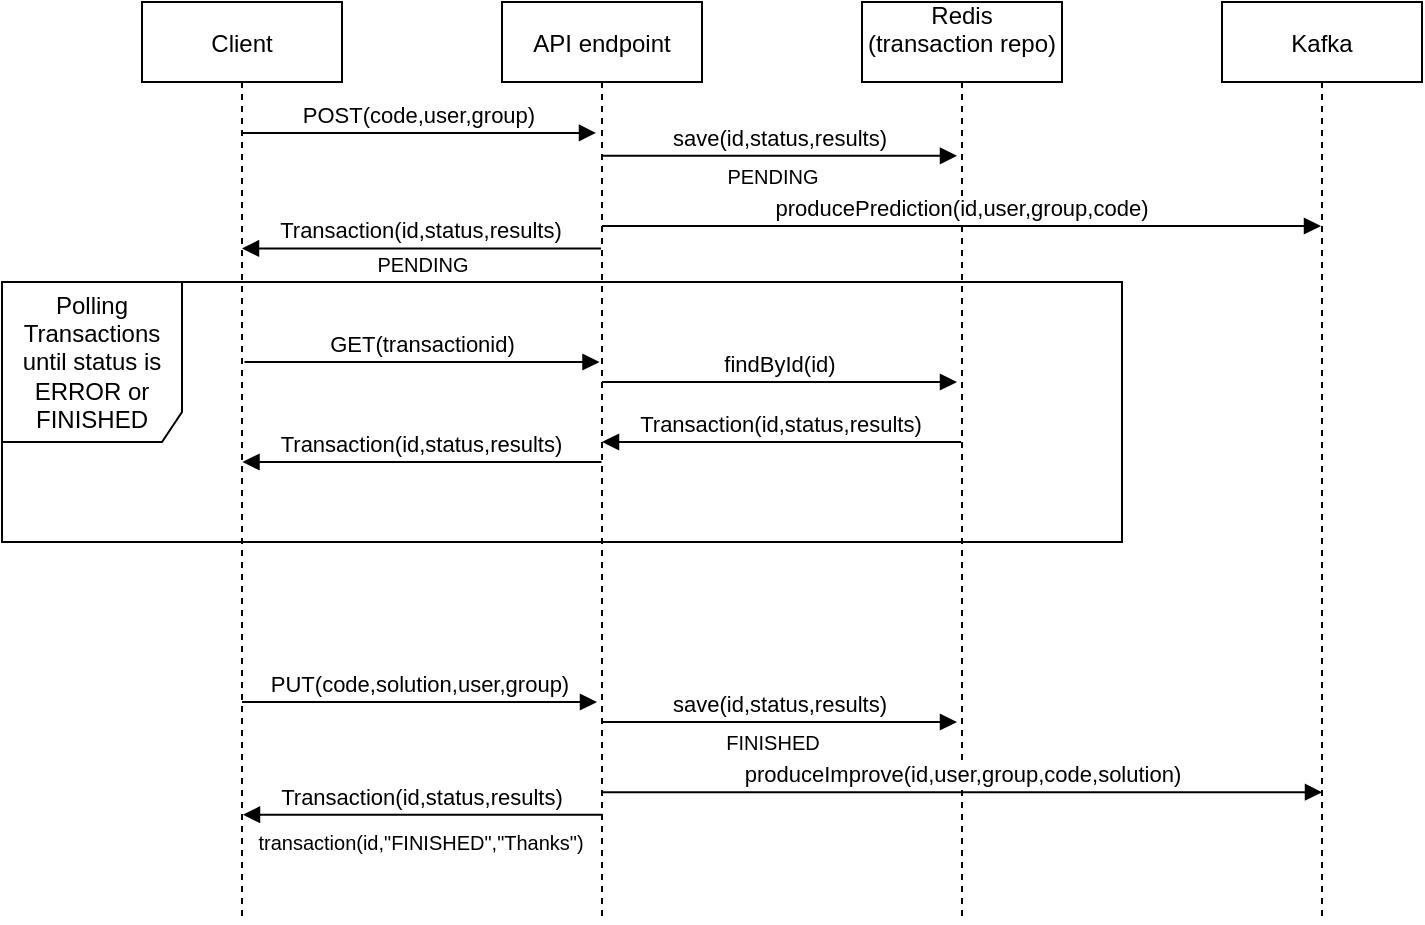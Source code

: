 <mxfile version="15.6.3" type="github">
  <diagram id="kgpKYQtTHZ0yAKxKKP6v" name="Page-1">
    <mxGraphModel dx="1422" dy="724" grid="1" gridSize="10" guides="1" tooltips="1" connect="1" arrows="1" fold="1" page="1" pageScale="1" pageWidth="850" pageHeight="1100" math="0" shadow="0">
      <root>
        <mxCell id="0" />
        <mxCell id="1" parent="0" />
        <mxCell id="3nuBFxr9cyL0pnOWT2aG-1" value="Client" style="shape=umlLifeline;perimeter=lifelinePerimeter;container=1;collapsible=0;recursiveResize=0;rounded=0;shadow=0;strokeWidth=1;" parent="1" vertex="1">
          <mxGeometry x="120" y="80" width="100" height="460" as="geometry" />
        </mxCell>
        <mxCell id="3nuBFxr9cyL0pnOWT2aG-5" value="API endpoint" style="shape=umlLifeline;perimeter=lifelinePerimeter;container=1;collapsible=0;recursiveResize=0;rounded=0;shadow=0;strokeWidth=1;" parent="1" vertex="1">
          <mxGeometry x="300" y="80" width="100" height="460" as="geometry" />
        </mxCell>
        <mxCell id="3nuBFxr9cyL0pnOWT2aG-8" value="POST(code,user,group)" style="verticalAlign=bottom;endArrow=block;entryX=0.47;entryY=0.088;shadow=0;strokeWidth=1;entryDx=0;entryDy=0;entryPerimeter=0;" parent="1" edge="1">
          <mxGeometry relative="1" as="geometry">
            <mxPoint x="169.5" y="145.48" as="sourcePoint" />
            <mxPoint x="347" y="145.48" as="targetPoint" />
          </mxGeometry>
        </mxCell>
        <mxCell id="3nuBFxr9cyL0pnOWT2aG-9" value="Transaction(id,status,results)" style="verticalAlign=bottom;endArrow=block;shadow=0;strokeWidth=1;entryX=0.5;entryY=0.145;entryDx=0;entryDy=0;entryPerimeter=0;" parent="1" edge="1">
          <mxGeometry relative="1" as="geometry">
            <mxPoint x="349.5" y="203.2" as="sourcePoint" />
            <mxPoint x="170" y="203.2" as="targetPoint" />
          </mxGeometry>
        </mxCell>
        <mxCell id="3Bwb_A_XAJUhcDOnylW9-1" value="PENDING" style="text;html=1;align=center;verticalAlign=middle;resizable=0;points=[];autosize=1;strokeColor=none;fillColor=none;fontSize=10;" vertex="1" parent="1">
          <mxGeometry x="230" y="201" width="60" height="20" as="geometry" />
        </mxCell>
        <mxCell id="3Bwb_A_XAJUhcDOnylW9-2" value="Redis&#xa;(transaction repo)&#xa;" style="shape=umlLifeline;perimeter=lifelinePerimeter;container=1;collapsible=0;recursiveResize=0;rounded=0;shadow=0;strokeWidth=1;" vertex="1" parent="1">
          <mxGeometry x="480" y="80" width="100" height="460" as="geometry" />
        </mxCell>
        <mxCell id="3Bwb_A_XAJUhcDOnylW9-18" value="save(id,status,results)" style="verticalAlign=bottom;endArrow=block;entryX=0.47;entryY=0.088;shadow=0;strokeWidth=1;entryDx=0;entryDy=0;entryPerimeter=0;" edge="1" parent="3Bwb_A_XAJUhcDOnylW9-2">
          <mxGeometry relative="1" as="geometry">
            <mxPoint x="-130" y="360" as="sourcePoint" />
            <mxPoint x="47.5" y="360" as="targetPoint" />
          </mxGeometry>
        </mxCell>
        <mxCell id="3Bwb_A_XAJUhcDOnylW9-3" value="save(id,status,results)" style="verticalAlign=bottom;endArrow=block;entryX=0.47;entryY=0.088;shadow=0;strokeWidth=1;entryDx=0;entryDy=0;entryPerimeter=0;" edge="1" parent="1">
          <mxGeometry relative="1" as="geometry">
            <mxPoint x="350" y="156.88" as="sourcePoint" />
            <mxPoint x="527.5" y="156.88" as="targetPoint" />
          </mxGeometry>
        </mxCell>
        <mxCell id="3Bwb_A_XAJUhcDOnylW9-4" value="&lt;div&gt;Polling Transactions&lt;/div&gt;&lt;div&gt;until status is&lt;/div&gt;ERROR or FINISHED" style="shape=umlFrame;whiteSpace=wrap;html=1;width=90;height=80;" vertex="1" parent="1">
          <mxGeometry x="50" y="220" width="560" height="130" as="geometry" />
        </mxCell>
        <mxCell id="3Bwb_A_XAJUhcDOnylW9-5" value="GET(transactionid)" style="verticalAlign=bottom;endArrow=block;entryX=0.47;entryY=0.088;shadow=0;strokeWidth=1;entryDx=0;entryDy=0;entryPerimeter=0;" edge="1" parent="1">
          <mxGeometry relative="1" as="geometry">
            <mxPoint x="171.25" y="260" as="sourcePoint" />
            <mxPoint x="348.75" y="260" as="targetPoint" />
          </mxGeometry>
        </mxCell>
        <mxCell id="3Bwb_A_XAJUhcDOnylW9-6" value="Transaction(id,status,results)" style="verticalAlign=bottom;endArrow=block;shadow=0;strokeWidth=1;entryX=0.5;entryY=0.145;entryDx=0;entryDy=0;entryPerimeter=0;" edge="1" parent="1">
          <mxGeometry relative="1" as="geometry">
            <mxPoint x="349.75" y="310.0" as="sourcePoint" />
            <mxPoint x="170.25" y="310.0" as="targetPoint" />
          </mxGeometry>
        </mxCell>
        <mxCell id="3Bwb_A_XAJUhcDOnylW9-7" value="findById(id)" style="verticalAlign=bottom;endArrow=block;entryX=0.47;entryY=0.088;shadow=0;strokeWidth=1;entryDx=0;entryDy=0;entryPerimeter=0;" edge="1" parent="1">
          <mxGeometry relative="1" as="geometry">
            <mxPoint x="350" y="270" as="sourcePoint" />
            <mxPoint x="527.5" y="270" as="targetPoint" />
          </mxGeometry>
        </mxCell>
        <mxCell id="3Bwb_A_XAJUhcDOnylW9-8" value="Transaction(id,status,results)" style="verticalAlign=bottom;endArrow=block;shadow=0;strokeWidth=1;entryX=0.5;entryY=0.145;entryDx=0;entryDy=0;entryPerimeter=0;" edge="1" parent="1">
          <mxGeometry relative="1" as="geometry">
            <mxPoint x="529.5" y="300" as="sourcePoint" />
            <mxPoint x="350" y="300" as="targetPoint" />
          </mxGeometry>
        </mxCell>
        <mxCell id="3Bwb_A_XAJUhcDOnylW9-9" value="Kafka" style="shape=umlLifeline;perimeter=lifelinePerimeter;container=1;collapsible=0;recursiveResize=0;rounded=0;shadow=0;strokeWidth=1;" vertex="1" parent="1">
          <mxGeometry x="660" y="80" width="100" height="460" as="geometry" />
        </mxCell>
        <mxCell id="3Bwb_A_XAJUhcDOnylW9-10" value="producePrediction(id,user,group,code)" style="verticalAlign=bottom;endArrow=block;shadow=0;strokeWidth=1;" edge="1" parent="1">
          <mxGeometry relative="1" as="geometry">
            <mxPoint x="350" y="192" as="sourcePoint" />
            <mxPoint x="709.5" y="192" as="targetPoint" />
          </mxGeometry>
        </mxCell>
        <mxCell id="3Bwb_A_XAJUhcDOnylW9-11" value="PENDING" style="text;html=1;align=center;verticalAlign=middle;resizable=0;points=[];autosize=1;strokeColor=none;fillColor=none;fontSize=10;" vertex="1" parent="1">
          <mxGeometry x="405" y="157" width="60" height="20" as="geometry" />
        </mxCell>
        <mxCell id="3Bwb_A_XAJUhcDOnylW9-12" value="PUT(code,solution,user,group)" style="verticalAlign=bottom;endArrow=block;entryX=0.47;entryY=0.088;shadow=0;strokeWidth=1;entryDx=0;entryDy=0;entryPerimeter=0;" edge="1" parent="1">
          <mxGeometry relative="1" as="geometry">
            <mxPoint x="170" y="430" as="sourcePoint" />
            <mxPoint x="347.5" y="430" as="targetPoint" />
          </mxGeometry>
        </mxCell>
        <mxCell id="3Bwb_A_XAJUhcDOnylW9-13" value="Transaction(id,status,results)" style="verticalAlign=bottom;endArrow=block;shadow=0;strokeWidth=1;entryX=0.5;entryY=0.145;entryDx=0;entryDy=0;entryPerimeter=0;" edge="1" parent="1">
          <mxGeometry relative="1" as="geometry">
            <mxPoint x="350" y="486.32" as="sourcePoint" />
            <mxPoint x="170.5" y="486.32" as="targetPoint" />
          </mxGeometry>
        </mxCell>
        <mxCell id="3Bwb_A_XAJUhcDOnylW9-16" value="produceImprove(id,user,group,code,solution)" style="verticalAlign=bottom;endArrow=block;shadow=0;strokeWidth=1;" edge="1" parent="1">
          <mxGeometry relative="1" as="geometry">
            <mxPoint x="350.5" y="475.12" as="sourcePoint" />
            <mxPoint x="710" y="475.12" as="targetPoint" />
          </mxGeometry>
        </mxCell>
        <mxCell id="3Bwb_A_XAJUhcDOnylW9-17" value="transaction(id,&quot;FINISHED&quot;,&quot;Thanks&quot;)" style="text;html=1;align=center;verticalAlign=middle;resizable=0;points=[];autosize=1;strokeColor=none;fillColor=none;fontSize=10;" vertex="1" parent="1">
          <mxGeometry x="169" y="490" width="180" height="20" as="geometry" />
        </mxCell>
        <mxCell id="3Bwb_A_XAJUhcDOnylW9-19" value="FINISHED" style="text;html=1;align=center;verticalAlign=middle;resizable=0;points=[];autosize=1;strokeColor=none;fillColor=none;fontSize=10;" vertex="1" parent="1">
          <mxGeometry x="405" y="440" width="60" height="20" as="geometry" />
        </mxCell>
      </root>
    </mxGraphModel>
  </diagram>
</mxfile>
